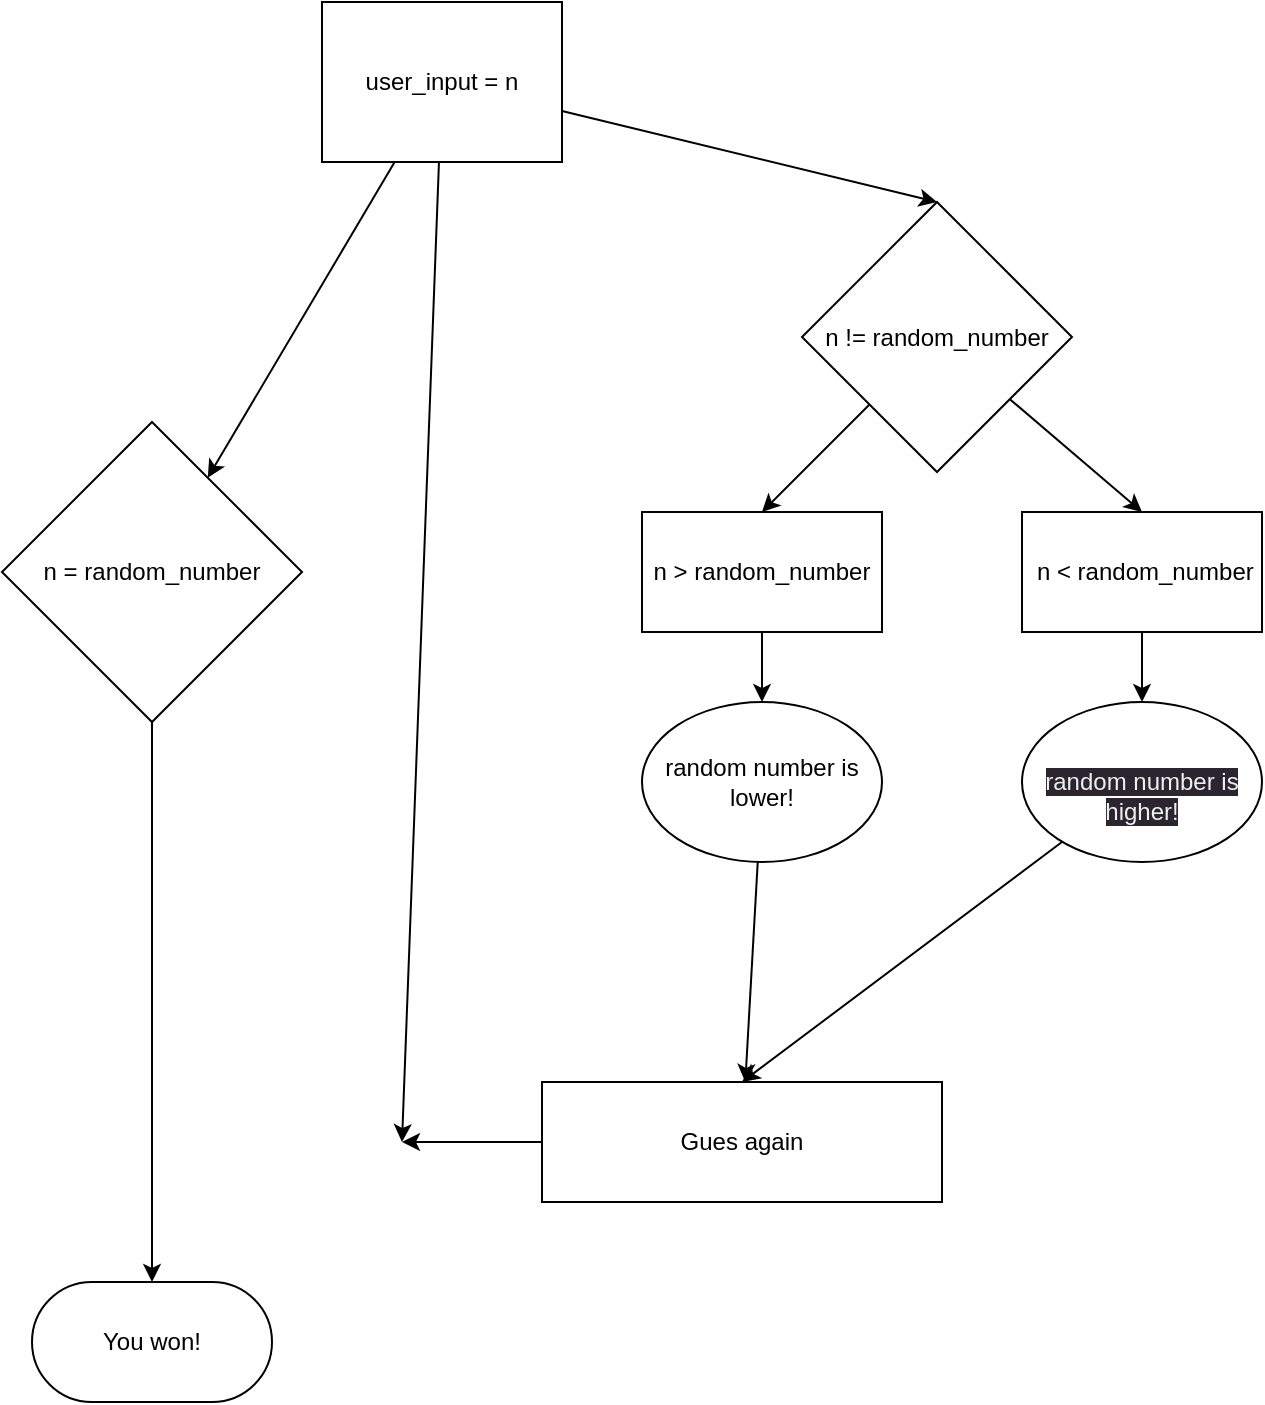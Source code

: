 <mxfile>
    <diagram id="qGTnoomn-RNVEaHdQaQm" name="Page-1">
        <mxGraphModel dx="1216" dy="792" grid="1" gridSize="10" guides="1" tooltips="1" connect="1" arrows="1" fold="1" page="1" pageScale="1" pageWidth="850" pageHeight="1100" math="0" shadow="0">
            <root>
                <mxCell id="0"/>
                <mxCell id="1" parent="0"/>
                <mxCell id="4" value="" style="edgeStyle=none;html=1;" edge="1" parent="1" source="2" target="3">
                    <mxGeometry relative="1" as="geometry"/>
                </mxCell>
                <mxCell id="12" style="edgeStyle=none;html=1;entryX=0.5;entryY=0;entryDx=0;entryDy=0;" edge="1" parent="1" source="2" target="11">
                    <mxGeometry relative="1" as="geometry"/>
                </mxCell>
                <mxCell id="30" style="edgeStyle=none;html=1;" edge="1" parent="1" source="2">
                    <mxGeometry relative="1" as="geometry">
                        <mxPoint x="250" y="590" as="targetPoint"/>
                    </mxGeometry>
                </mxCell>
                <mxCell id="2" value="user_input = n" style="rounded=0;whiteSpace=wrap;html=1;" vertex="1" parent="1">
                    <mxGeometry x="210" y="20" width="120" height="80" as="geometry"/>
                </mxCell>
                <mxCell id="7" value="" style="edgeStyle=none;html=1;" edge="1" parent="1" source="3" target="6">
                    <mxGeometry relative="1" as="geometry"/>
                </mxCell>
                <mxCell id="3" value="n = random_number" style="rhombus;whiteSpace=wrap;html=1;" vertex="1" parent="1">
                    <mxGeometry x="50" y="230" width="150" height="150" as="geometry"/>
                </mxCell>
                <mxCell id="6" value="You won!" style="rounded=1;whiteSpace=wrap;html=1;arcSize=50;direction=west;" vertex="1" parent="1">
                    <mxGeometry x="65" y="660" width="120" height="60" as="geometry"/>
                </mxCell>
                <mxCell id="17" style="edgeStyle=none;html=1;entryX=0.5;entryY=0;entryDx=0;entryDy=0;" edge="1" parent="1" source="11" target="14">
                    <mxGeometry relative="1" as="geometry"/>
                </mxCell>
                <mxCell id="19" style="edgeStyle=none;html=1;entryX=0.5;entryY=0;entryDx=0;entryDy=0;" edge="1" parent="1" source="11" target="15">
                    <mxGeometry relative="1" as="geometry"/>
                </mxCell>
                <mxCell id="11" value="n != random_number" style="rhombus;whiteSpace=wrap;html=1;" vertex="1" parent="1">
                    <mxGeometry x="450" y="120" width="135" height="135" as="geometry"/>
                </mxCell>
                <mxCell id="23" value="" style="edgeStyle=none;html=1;" edge="1" parent="1" source="14" target="21">
                    <mxGeometry relative="1" as="geometry"/>
                </mxCell>
                <mxCell id="14" value="n &amp;gt; random_number" style="rounded=0;whiteSpace=wrap;html=1;" vertex="1" parent="1">
                    <mxGeometry x="370" y="275" width="120" height="60" as="geometry"/>
                </mxCell>
                <mxCell id="24" value="" style="edgeStyle=none;html=1;" edge="1" parent="1" source="15" target="22">
                    <mxGeometry relative="1" as="geometry"/>
                </mxCell>
                <mxCell id="15" value="&amp;nbsp;n &amp;lt; random_number" style="rounded=0;whiteSpace=wrap;html=1;" vertex="1" parent="1">
                    <mxGeometry x="560" y="275" width="120" height="60" as="geometry"/>
                </mxCell>
                <mxCell id="27" value="" style="edgeStyle=none;html=1;" edge="1" parent="1" source="21" target="26">
                    <mxGeometry relative="1" as="geometry"/>
                </mxCell>
                <mxCell id="21" value="random number is lower!" style="ellipse;whiteSpace=wrap;html=1;" vertex="1" parent="1">
                    <mxGeometry x="370" y="370" width="120" height="80" as="geometry"/>
                </mxCell>
                <mxCell id="28" style="edgeStyle=none;html=1;entryX=0.5;entryY=0;entryDx=0;entryDy=0;" edge="1" parent="1" source="22" target="26">
                    <mxGeometry relative="1" as="geometry"/>
                </mxCell>
                <mxCell id="22" value="&lt;br&gt;&lt;span style=&quot;color: rgb(240, 240, 240); font-family: Helvetica; font-size: 12px; font-style: normal; font-variant-ligatures: normal; font-variant-caps: normal; font-weight: 400; letter-spacing: normal; orphans: 2; text-align: center; text-indent: 0px; text-transform: none; widows: 2; word-spacing: 0px; -webkit-text-stroke-width: 0px; background-color: rgb(42, 37, 47); text-decoration-thickness: initial; text-decoration-style: initial; text-decoration-color: initial; float: none; display: inline !important;&quot;&gt;random number is higher!&lt;/span&gt;&lt;br&gt;" style="ellipse;whiteSpace=wrap;html=1;strokeColor=default;gradientColor=none;gradientDirection=east;fillColor=default;" vertex="1" parent="1">
                    <mxGeometry x="560" y="370" width="120" height="80" as="geometry"/>
                </mxCell>
                <mxCell id="29" style="edgeStyle=none;html=1;" edge="1" parent="1" source="26">
                    <mxGeometry relative="1" as="geometry">
                        <mxPoint x="250" y="590" as="targetPoint"/>
                    </mxGeometry>
                </mxCell>
                <mxCell id="26" value="Gues again" style="rounded=0;whiteSpace=wrap;html=1;strokeColor=default;fillColor=default;gradientColor=none;gradientDirection=east;" vertex="1" parent="1">
                    <mxGeometry x="320" y="560" width="200" height="60" as="geometry"/>
                </mxCell>
            </root>
        </mxGraphModel>
    </diagram>
</mxfile>